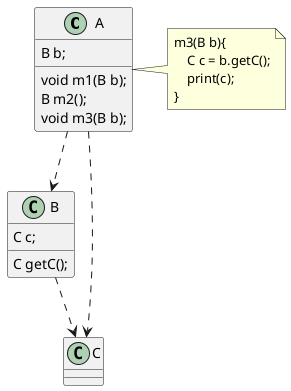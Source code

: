 @startuml

class A{
    B b;
    void m1(B b);
    B m2();
    void m3(B b);
}
note right of A
m3(B b){
    C c = b.getC();
    print(c);
}
end note
class B{
    C c;
    C getC();
}
class C{
}

A ..> B
A ..> C
B ..> C

@enduml